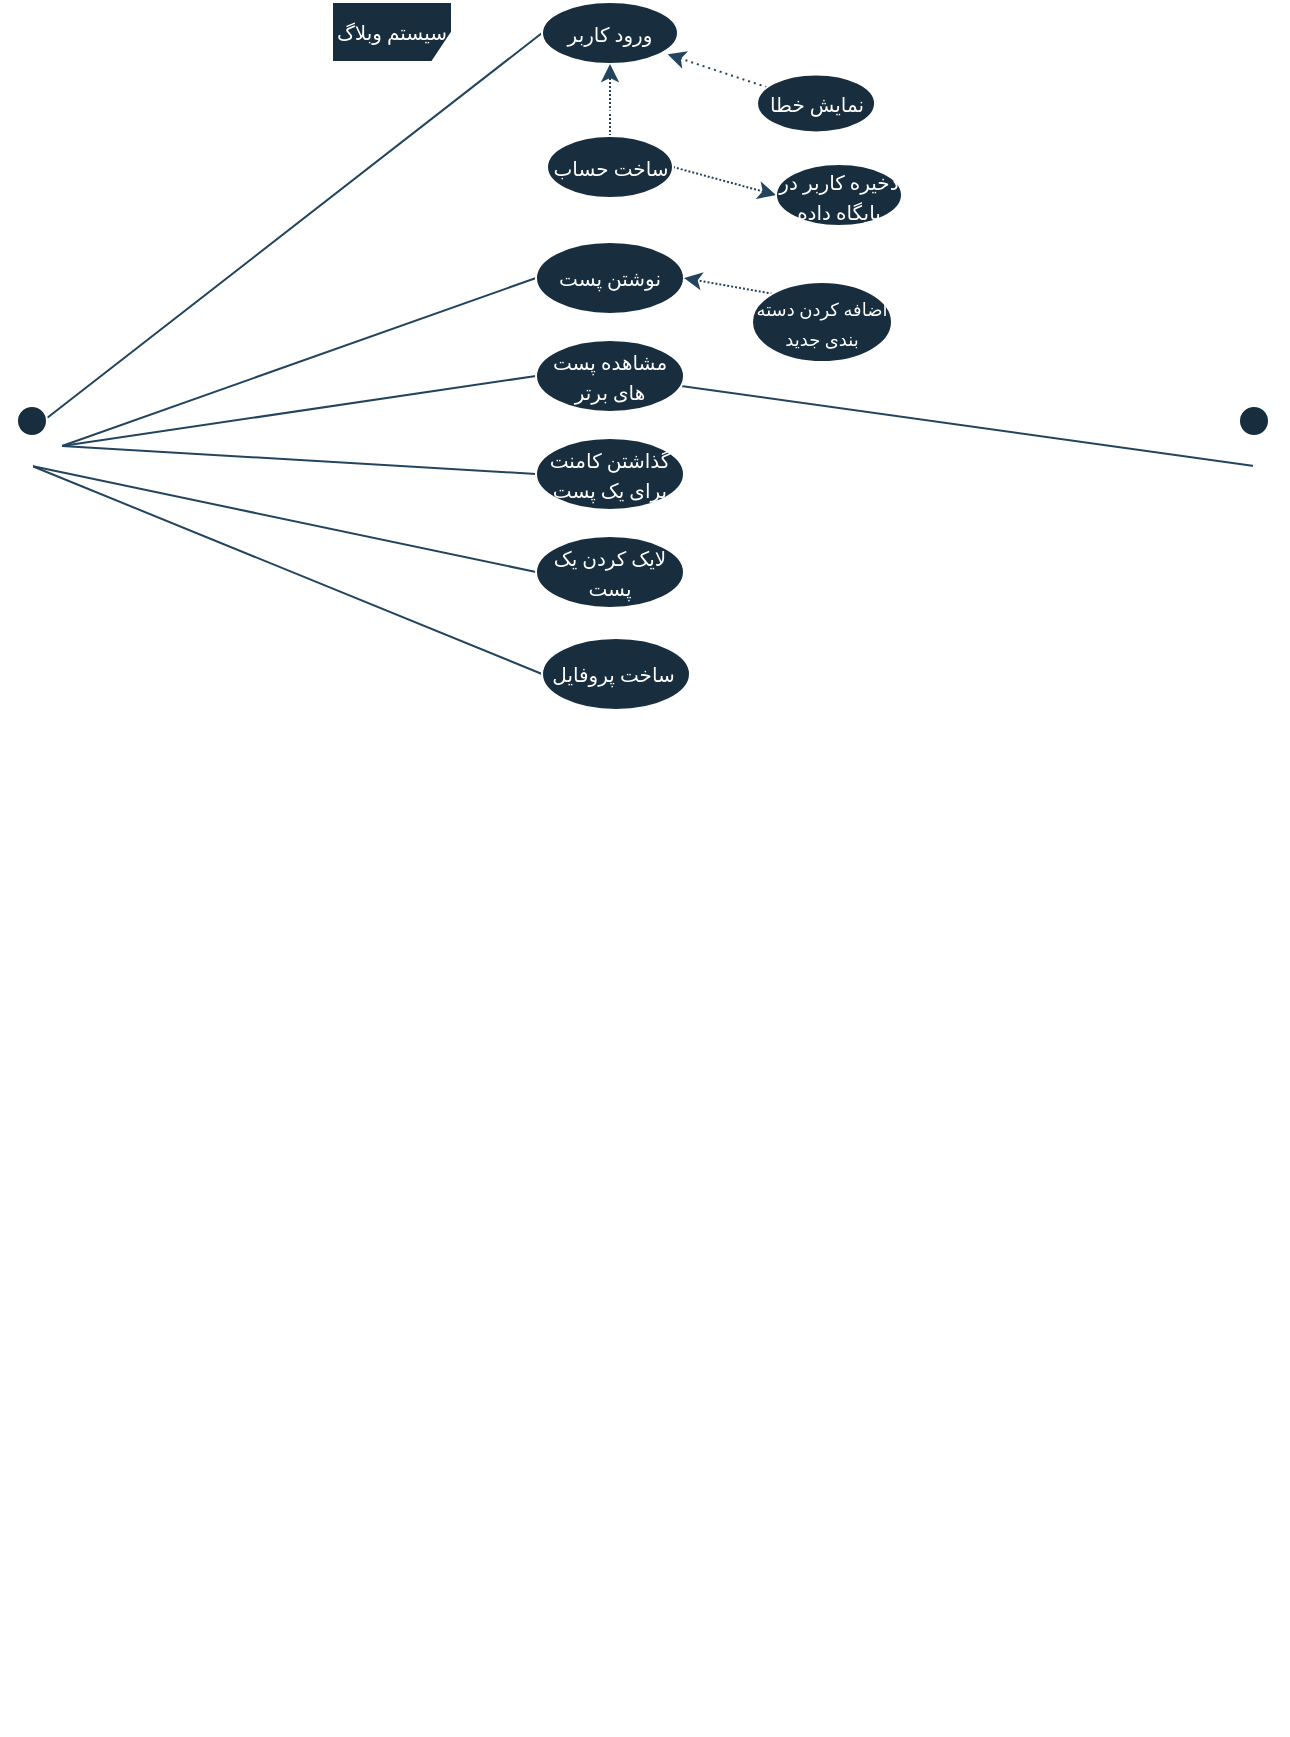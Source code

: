 <mxfile version="24.4.4" type="github">
  <diagram id="C5RBs43oDa-KdzZeNtuy" name="Page-1">
    <mxGraphModel dx="600" dy="298" grid="0" gridSize="10" guides="1" tooltips="1" connect="1" arrows="1" fold="1" page="1" pageScale="1" pageWidth="827" pageHeight="1169" math="0" shadow="0">
      <root>
        <mxCell id="WIyWlLk6GJQsqaUBKTNV-0" />
        <mxCell id="WIyWlLk6GJQsqaUBKTNV-1" parent="WIyWlLk6GJQsqaUBKTNV-0" />
        <mxCell id="NMSrQERmVCEjVIg-8JzD-0" value="&lt;font style=&quot;font-size: 10px;&quot; face=&quot;Vazirmatn&quot;&gt;سیستم وبلاگ&lt;/font&gt;" style="shape=umlFrame;whiteSpace=wrap;html=1;pointerEvents=0;labelBackgroundColor=none;fillColor=#182E3E;strokeColor=#FFFFFF;fontColor=#FFFFFF;" parent="WIyWlLk6GJQsqaUBKTNV-1" vertex="1">
          <mxGeometry x="264" y="74" width="300" height="866" as="geometry" />
        </mxCell>
        <mxCell id="NMSrQERmVCEjVIg-8JzD-11" style="rounded=0;orthogonalLoop=1;jettySize=auto;html=1;exitX=0.75;exitY=0.1;exitDx=0;exitDy=0;exitPerimeter=0;entryX=0;entryY=0.5;entryDx=0;entryDy=0;labelBackgroundColor=none;strokeColor=#23445D;fontColor=default;endArrow=none;endFill=0;" parent="WIyWlLk6GJQsqaUBKTNV-1" source="NMSrQERmVCEjVIg-8JzD-1" target="NMSrQERmVCEjVIg-8JzD-3" edge="1">
          <mxGeometry relative="1" as="geometry" />
        </mxCell>
        <mxCell id="P2OjYQdWtaf4uAiAOgez-2" style="rounded=0;orthogonalLoop=1;jettySize=auto;html=1;exitX=1;exitY=0.333;exitDx=0;exitDy=0;exitPerimeter=0;entryX=0;entryY=0.5;entryDx=0;entryDy=0;strokeColor=#23445D;endArrow=none;endFill=0;" edge="1" parent="WIyWlLk6GJQsqaUBKTNV-1" source="NMSrQERmVCEjVIg-8JzD-1" target="P2OjYQdWtaf4uAiAOgez-0">
          <mxGeometry relative="1" as="geometry" />
        </mxCell>
        <mxCell id="P2OjYQdWtaf4uAiAOgez-6" style="rounded=0;orthogonalLoop=1;jettySize=auto;html=1;exitX=1;exitY=0.333;exitDx=0;exitDy=0;exitPerimeter=0;entryX=0;entryY=0.5;entryDx=0;entryDy=0;strokeColor=#23445D;endArrow=none;endFill=0;" edge="1" parent="WIyWlLk6GJQsqaUBKTNV-1" source="NMSrQERmVCEjVIg-8JzD-1" target="P2OjYQdWtaf4uAiAOgez-5">
          <mxGeometry relative="1" as="geometry" />
        </mxCell>
        <mxCell id="P2OjYQdWtaf4uAiAOgez-10" style="rounded=0;orthogonalLoop=1;jettySize=auto;html=1;exitX=1;exitY=0.333;exitDx=0;exitDy=0;exitPerimeter=0;entryX=0;entryY=0.5;entryDx=0;entryDy=0;strokeColor=#23445D;endArrow=none;endFill=0;" edge="1" parent="WIyWlLk6GJQsqaUBKTNV-1" source="NMSrQERmVCEjVIg-8JzD-1" target="P2OjYQdWtaf4uAiAOgez-7">
          <mxGeometry relative="1" as="geometry" />
        </mxCell>
        <mxCell id="P2OjYQdWtaf4uAiAOgez-11" style="rounded=0;orthogonalLoop=1;jettySize=auto;html=1;exitX=0.5;exitY=0.5;exitDx=0;exitDy=0;exitPerimeter=0;entryX=0;entryY=0.5;entryDx=0;entryDy=0;strokeColor=#23445D;endArrow=none;endFill=0;" edge="1" parent="WIyWlLk6GJQsqaUBKTNV-1" source="NMSrQERmVCEjVIg-8JzD-1" target="P2OjYQdWtaf4uAiAOgez-8">
          <mxGeometry relative="1" as="geometry" />
        </mxCell>
        <mxCell id="P2OjYQdWtaf4uAiAOgez-12" style="rounded=0;orthogonalLoop=1;jettySize=auto;html=1;exitX=0.5;exitY=0.5;exitDx=0;exitDy=0;exitPerimeter=0;entryX=0;entryY=0.5;entryDx=0;entryDy=0;strokeColor=#23445D;endArrow=none;endFill=0;" edge="1" parent="WIyWlLk6GJQsqaUBKTNV-1" source="NMSrQERmVCEjVIg-8JzD-1" target="P2OjYQdWtaf4uAiAOgez-9">
          <mxGeometry relative="1" as="geometry" />
        </mxCell>
        <mxCell id="NMSrQERmVCEjVIg-8JzD-1" value="User" style="shape=umlActor;verticalLabelPosition=bottom;verticalAlign=top;html=1;labelBackgroundColor=none;fillColor=#182E3E;strokeColor=#FFFFFF;fontColor=#FFFFFF;" parent="WIyWlLk6GJQsqaUBKTNV-1" vertex="1">
          <mxGeometry x="99" y="276" width="30" height="60" as="geometry" />
        </mxCell>
        <mxCell id="P2OjYQdWtaf4uAiAOgez-13" style="rounded=0;orthogonalLoop=1;jettySize=auto;html=1;exitX=0.5;exitY=0.5;exitDx=0;exitDy=0;exitPerimeter=0;strokeColor=#23445D;strokeWidth=1;startArrow=none;startFill=0;endArrow=none;endFill=0;" edge="1" parent="WIyWlLk6GJQsqaUBKTNV-1" source="NMSrQERmVCEjVIg-8JzD-2" target="P2OjYQdWtaf4uAiAOgez-5">
          <mxGeometry relative="1" as="geometry" />
        </mxCell>
        <mxCell id="NMSrQERmVCEjVIg-8JzD-2" value="Diglog" style="shape=umlActor;verticalLabelPosition=bottom;verticalAlign=top;html=1;labelBackgroundColor=none;fillColor=#182E3E;strokeColor=#FFFFFF;fontColor=#FFFFFF;" parent="WIyWlLk6GJQsqaUBKTNV-1" vertex="1">
          <mxGeometry x="710" y="276" width="30" height="60" as="geometry" />
        </mxCell>
        <mxCell id="NMSrQERmVCEjVIg-8JzD-3" value="&lt;font style=&quot;font-size: 10px;&quot; face=&quot;Vazirmatn&quot;&gt;ورود کاربر&lt;/font&gt;" style="ellipse;whiteSpace=wrap;html=1;labelBackgroundColor=none;fillColor=#182E3E;strokeColor=#FFFFFF;fontColor=#FFFFFF;" parent="WIyWlLk6GJQsqaUBKTNV-1" vertex="1">
          <mxGeometry x="369" y="74" width="68" height="31" as="geometry" />
        </mxCell>
        <mxCell id="NMSrQERmVCEjVIg-8JzD-10" value="" style="rounded=0;orthogonalLoop=1;jettySize=auto;html=1;dashed=1;dashPattern=1 2;entryX=0.924;entryY=0.843;entryDx=0;entryDy=0;entryPerimeter=0;labelBackgroundColor=none;strokeColor=#23445D;fontColor=default;" parent="WIyWlLk6GJQsqaUBKTNV-1" source="NMSrQERmVCEjVIg-8JzD-4" target="NMSrQERmVCEjVIg-8JzD-3" edge="1">
          <mxGeometry relative="1" as="geometry">
            <mxPoint x="434.997" y="96.004" as="targetPoint" />
          </mxGeometry>
        </mxCell>
        <mxCell id="NMSrQERmVCEjVIg-8JzD-4" value="&lt;font face=&quot;Vazirmatn&quot;&gt;&lt;span style=&quot;font-size: 10px;&quot;&gt;نمایش خطا&lt;/span&gt;&lt;/font&gt;" style="ellipse;whiteSpace=wrap;html=1;labelBackgroundColor=none;fillColor=#182E3E;strokeColor=#FFFFFF;fontColor=#FFFFFF;" parent="WIyWlLk6GJQsqaUBKTNV-1" vertex="1">
          <mxGeometry x="476.52" y="110.24" width="59" height="29" as="geometry" />
        </mxCell>
        <mxCell id="NMSrQERmVCEjVIg-8JzD-15" style="rounded=0;orthogonalLoop=1;jettySize=auto;html=1;exitX=1;exitY=0.5;exitDx=0;exitDy=0;entryX=0;entryY=0.5;entryDx=0;entryDy=0;dashed=1;dashPattern=1 1;labelBackgroundColor=none;strokeColor=#23445D;fontColor=default;" parent="WIyWlLk6GJQsqaUBKTNV-1" source="NMSrQERmVCEjVIg-8JzD-12" target="NMSrQERmVCEjVIg-8JzD-13" edge="1">
          <mxGeometry relative="1" as="geometry" />
        </mxCell>
        <mxCell id="NMSrQERmVCEjVIg-8JzD-17" style="rounded=0;orthogonalLoop=1;jettySize=auto;html=1;exitX=0.5;exitY=0;exitDx=0;exitDy=0;entryX=0.5;entryY=1;entryDx=0;entryDy=0;dashed=1;dashPattern=1 1;labelBackgroundColor=none;strokeColor=#23445D;fontColor=default;" parent="WIyWlLk6GJQsqaUBKTNV-1" source="NMSrQERmVCEjVIg-8JzD-12" target="NMSrQERmVCEjVIg-8JzD-3" edge="1">
          <mxGeometry relative="1" as="geometry" />
        </mxCell>
        <mxCell id="NMSrQERmVCEjVIg-8JzD-18" value="&lt;font style=&quot;font-size: 7px;&quot; data-font-src=&quot;https://fonts.googleapis.com/css?family=Vazirmatn&quot; face=&quot;Vazirmatn&quot;&gt;وجود نداشتن حساب&lt;/font&gt;" style="edgeLabel;html=1;align=center;verticalAlign=middle;resizable=0;points=[];labelBackgroundColor=none;fontColor=#FFFFFF;" parent="NMSrQERmVCEjVIg-8JzD-17" vertex="1" connectable="0">
          <mxGeometry x="-0.114" relative="1" as="geometry">
            <mxPoint as="offset" />
          </mxGeometry>
        </mxCell>
        <mxCell id="NMSrQERmVCEjVIg-8JzD-12" value="&lt;font face=&quot;Vazirmatn&quot;&gt;&lt;span style=&quot;font-size: 10px;&quot;&gt;ساخت حساب&lt;/span&gt;&lt;/font&gt;" style="ellipse;whiteSpace=wrap;html=1;labelBackgroundColor=none;fillColor=#182E3E;strokeColor=#FFFFFF;fontColor=#FFFFFF;" parent="WIyWlLk6GJQsqaUBKTNV-1" vertex="1">
          <mxGeometry x="371.5" y="141" width="63" height="31" as="geometry" />
        </mxCell>
        <mxCell id="NMSrQERmVCEjVIg-8JzD-13" value="&lt;font face=&quot;Vazirmatn&quot;&gt;&lt;span style=&quot;font-size: 10px;&quot;&gt;ذخیره کاربر در پایگاه داده&lt;/span&gt;&lt;/font&gt;" style="ellipse;whiteSpace=wrap;html=1;labelBackgroundColor=none;fillColor=#182E3E;strokeColor=#FFFFFF;fontColor=#FFFFFF;" parent="WIyWlLk6GJQsqaUBKTNV-1" vertex="1">
          <mxGeometry x="486" y="155" width="63" height="31" as="geometry" />
        </mxCell>
        <mxCell id="P2OjYQdWtaf4uAiAOgez-0" value="&lt;font face=&quot;Vazirmatn&quot;&gt;&lt;span style=&quot;font-size: 10px;&quot;&gt;نوشتن پست&lt;/span&gt;&lt;/font&gt;" style="ellipse;whiteSpace=wrap;html=1;labelBackgroundColor=none;fillColor=#182E3E;strokeColor=#FFFFFF;fontColor=#FFFFFF;" vertex="1" parent="WIyWlLk6GJQsqaUBKTNV-1">
          <mxGeometry x="366" y="194" width="74" height="36" as="geometry" />
        </mxCell>
        <mxCell id="P2OjYQdWtaf4uAiAOgez-3" style="rounded=0;orthogonalLoop=1;jettySize=auto;html=1;exitX=0;exitY=0;exitDx=0;exitDy=0;entryX=1;entryY=0.5;entryDx=0;entryDy=0;strokeColor=#23445D;dashed=1;dashPattern=1 1;" edge="1" parent="WIyWlLk6GJQsqaUBKTNV-1" source="P2OjYQdWtaf4uAiAOgez-1" target="P2OjYQdWtaf4uAiAOgez-0">
          <mxGeometry relative="1" as="geometry" />
        </mxCell>
        <mxCell id="P2OjYQdWtaf4uAiAOgez-1" value="&lt;font style=&quot;font-size: 9px;&quot; face=&quot;Vazirmatn&quot;&gt;اضافه کردن دسته بندی جدید&lt;/font&gt;" style="ellipse;whiteSpace=wrap;html=1;labelBackgroundColor=none;fillColor=#182E3E;strokeColor=#FFFFFF;fontColor=#FFFFFF;" vertex="1" parent="WIyWlLk6GJQsqaUBKTNV-1">
          <mxGeometry x="474" y="214" width="70" height="40" as="geometry" />
        </mxCell>
        <mxCell id="P2OjYQdWtaf4uAiAOgez-5" value="&lt;font face=&quot;Vazirmatn&quot;&gt;&lt;span style=&quot;font-size: 10px;&quot;&gt;مشاهده پست های برتر&lt;/span&gt;&lt;/font&gt;" style="ellipse;whiteSpace=wrap;html=1;labelBackgroundColor=none;fillColor=#182E3E;strokeColor=#FFFFFF;fontColor=#FFFFFF;" vertex="1" parent="WIyWlLk6GJQsqaUBKTNV-1">
          <mxGeometry x="366" y="243" width="74" height="36" as="geometry" />
        </mxCell>
        <mxCell id="P2OjYQdWtaf4uAiAOgez-7" value="&lt;font face=&quot;Vazirmatn&quot;&gt;&lt;span style=&quot;font-size: 10px;&quot;&gt;گذاشتن کامنت برای یک پست&lt;/span&gt;&lt;/font&gt;" style="ellipse;whiteSpace=wrap;html=1;labelBackgroundColor=none;fillColor=#182E3E;strokeColor=#FFFFFF;fontColor=#FFFFFF;" vertex="1" parent="WIyWlLk6GJQsqaUBKTNV-1">
          <mxGeometry x="366" y="292" width="74" height="36" as="geometry" />
        </mxCell>
        <mxCell id="P2OjYQdWtaf4uAiAOgez-8" value="&lt;font face=&quot;Vazirmatn&quot;&gt;&lt;span style=&quot;font-size: 10px;&quot;&gt;لایک کردن یک پست&lt;/span&gt;&lt;/font&gt;" style="ellipse;whiteSpace=wrap;html=1;labelBackgroundColor=none;fillColor=#182E3E;strokeColor=#FFFFFF;fontColor=#FFFFFF;" vertex="1" parent="WIyWlLk6GJQsqaUBKTNV-1">
          <mxGeometry x="366" y="341" width="74" height="36" as="geometry" />
        </mxCell>
        <mxCell id="P2OjYQdWtaf4uAiAOgez-9" value="&lt;font face=&quot;Vazirmatn&quot;&gt;&lt;span style=&quot;font-size: 10px;&quot;&gt;ساخت پروفایل&amp;nbsp;&lt;/span&gt;&lt;/font&gt;" style="ellipse;whiteSpace=wrap;html=1;labelBackgroundColor=none;fillColor=#182E3E;strokeColor=#FFFFFF;fontColor=#FFFFFF;" vertex="1" parent="WIyWlLk6GJQsqaUBKTNV-1">
          <mxGeometry x="369" y="392" width="74" height="36" as="geometry" />
        </mxCell>
      </root>
    </mxGraphModel>
  </diagram>
</mxfile>
